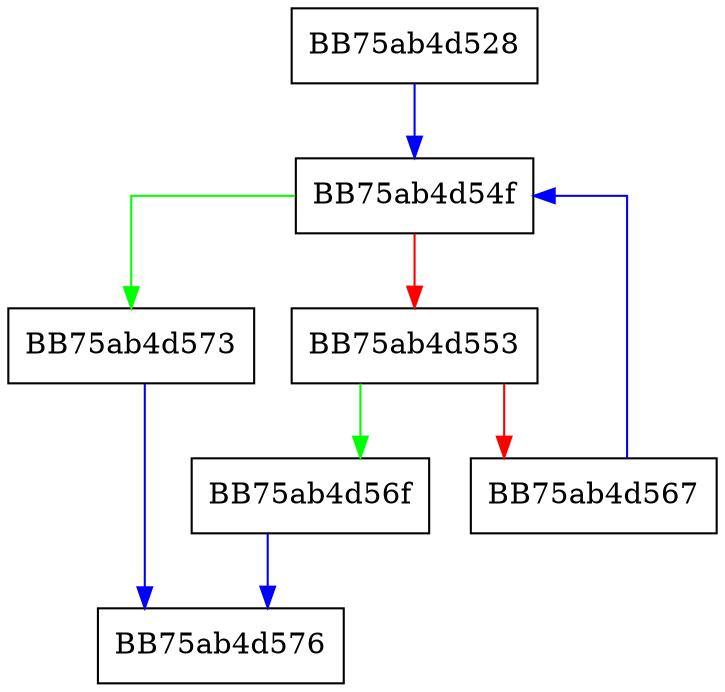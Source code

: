 digraph columnIndex {
  node [shape="box"];
  graph [splines=ortho];
  BB75ab4d528 -> BB75ab4d54f [color="blue"];
  BB75ab4d54f -> BB75ab4d573 [color="green"];
  BB75ab4d54f -> BB75ab4d553 [color="red"];
  BB75ab4d553 -> BB75ab4d56f [color="green"];
  BB75ab4d553 -> BB75ab4d567 [color="red"];
  BB75ab4d567 -> BB75ab4d54f [color="blue"];
  BB75ab4d56f -> BB75ab4d576 [color="blue"];
  BB75ab4d573 -> BB75ab4d576 [color="blue"];
}